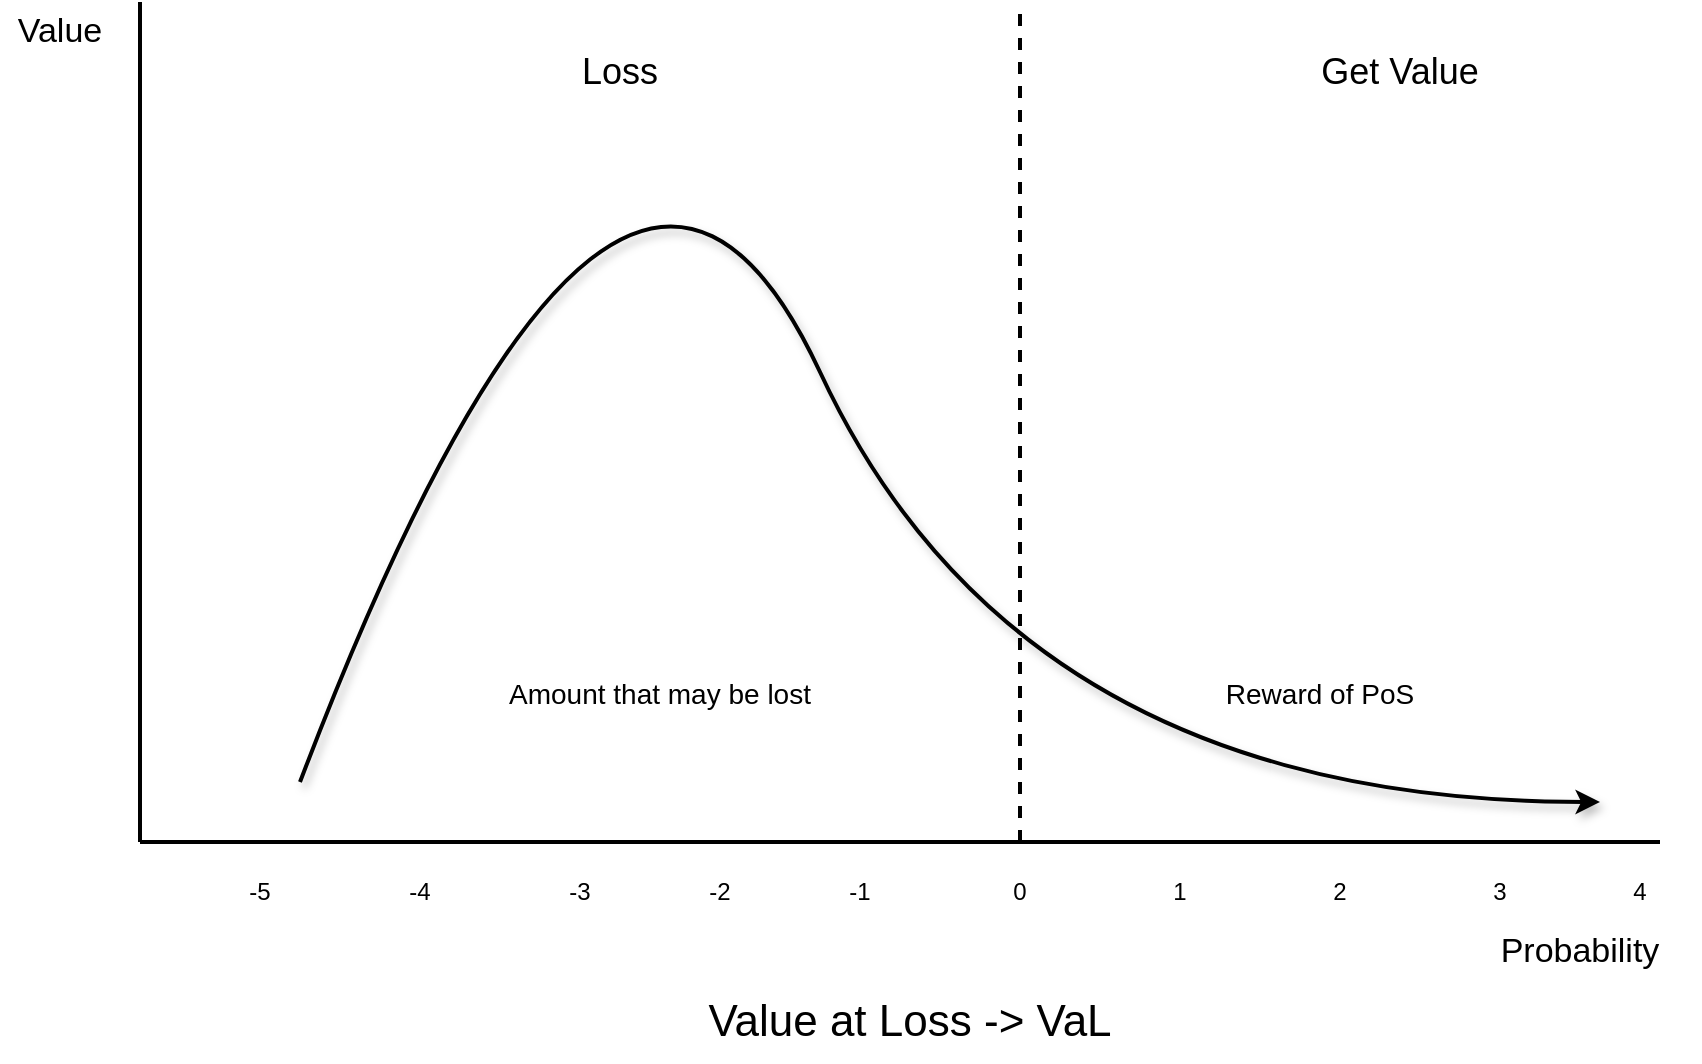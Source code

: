 <mxfile version="20.2.7" type="github">
  <diagram id="Sis4hmA3xrIMgg6QlpNs" name="Page-1">
    <mxGraphModel dx="1868" dy="659" grid="1" gridSize="10" guides="1" tooltips="1" connect="1" arrows="1" fold="1" page="1" pageScale="1" pageWidth="850" pageHeight="1100" math="0" shadow="0">
      <root>
        <mxCell id="0" />
        <mxCell id="1" parent="0" />
        <mxCell id="842N7nPz4yr5BajiFAhb-1" value="" style="endArrow=none;html=1;rounded=0;strokeWidth=2;" edge="1" parent="1">
          <mxGeometry width="50" height="50" relative="1" as="geometry">
            <mxPoint x="40" y="520" as="sourcePoint" />
            <mxPoint x="800" y="520" as="targetPoint" />
          </mxGeometry>
        </mxCell>
        <mxCell id="842N7nPz4yr5BajiFAhb-2" value="" style="curved=1;endArrow=classic;html=1;rounded=0;strokeWidth=2;shadow=1;sketch=0;" edge="1" parent="1">
          <mxGeometry width="50" height="50" relative="1" as="geometry">
            <mxPoint x="120" y="490" as="sourcePoint" />
            <mxPoint x="770" y="500" as="targetPoint" />
            <Array as="points">
              <mxPoint x="280" y="70" />
              <mxPoint x="480" y="500" />
            </Array>
          </mxGeometry>
        </mxCell>
        <mxCell id="842N7nPz4yr5BajiFAhb-4" value="" style="endArrow=none;dashed=1;html=1;rounded=0;strokeWidth=2;" edge="1" parent="1">
          <mxGeometry width="50" height="50" relative="1" as="geometry">
            <mxPoint x="480" y="520" as="sourcePoint" />
            <mxPoint x="480" y="100" as="targetPoint" />
          </mxGeometry>
        </mxCell>
        <mxCell id="842N7nPz4yr5BajiFAhb-6" value="0" style="text;html=1;strokeColor=none;fillColor=none;align=center;verticalAlign=middle;whiteSpace=wrap;rounded=0;" vertex="1" parent="1">
          <mxGeometry x="450" y="530" width="60" height="30" as="geometry" />
        </mxCell>
        <mxCell id="842N7nPz4yr5BajiFAhb-7" value="-1" style="text;html=1;strokeColor=none;fillColor=none;align=center;verticalAlign=middle;whiteSpace=wrap;rounded=0;" vertex="1" parent="1">
          <mxGeometry x="370" y="530" width="60" height="30" as="geometry" />
        </mxCell>
        <mxCell id="842N7nPz4yr5BajiFAhb-8" value="-2" style="text;html=1;strokeColor=none;fillColor=none;align=center;verticalAlign=middle;whiteSpace=wrap;rounded=0;" vertex="1" parent="1">
          <mxGeometry x="300" y="530" width="60" height="30" as="geometry" />
        </mxCell>
        <mxCell id="842N7nPz4yr5BajiFAhb-9" value="-3" style="text;html=1;strokeColor=none;fillColor=none;align=center;verticalAlign=middle;whiteSpace=wrap;rounded=0;" vertex="1" parent="1">
          <mxGeometry x="230" y="530" width="60" height="30" as="geometry" />
        </mxCell>
        <mxCell id="842N7nPz4yr5BajiFAhb-10" value="-4" style="text;html=1;strokeColor=none;fillColor=none;align=center;verticalAlign=middle;whiteSpace=wrap;rounded=0;" vertex="1" parent="1">
          <mxGeometry x="150" y="530" width="60" height="30" as="geometry" />
        </mxCell>
        <mxCell id="842N7nPz4yr5BajiFAhb-11" value="1" style="text;html=1;strokeColor=none;fillColor=none;align=center;verticalAlign=middle;whiteSpace=wrap;rounded=0;" vertex="1" parent="1">
          <mxGeometry x="530" y="530" width="60" height="30" as="geometry" />
        </mxCell>
        <mxCell id="842N7nPz4yr5BajiFAhb-12" value="2" style="text;html=1;strokeColor=none;fillColor=none;align=center;verticalAlign=middle;whiteSpace=wrap;rounded=0;" vertex="1" parent="1">
          <mxGeometry x="610" y="530" width="60" height="30" as="geometry" />
        </mxCell>
        <mxCell id="842N7nPz4yr5BajiFAhb-13" value="3" style="text;html=1;strokeColor=none;fillColor=none;align=center;verticalAlign=middle;whiteSpace=wrap;rounded=0;" vertex="1" parent="1">
          <mxGeometry x="690" y="530" width="60" height="30" as="geometry" />
        </mxCell>
        <mxCell id="842N7nPz4yr5BajiFAhb-14" value="-5" style="text;html=1;strokeColor=none;fillColor=none;align=center;verticalAlign=middle;whiteSpace=wrap;rounded=0;" vertex="1" parent="1">
          <mxGeometry x="70" y="530" width="60" height="30" as="geometry" />
        </mxCell>
        <mxCell id="842N7nPz4yr5BajiFAhb-15" value="4" style="text;html=1;strokeColor=none;fillColor=none;align=center;verticalAlign=middle;whiteSpace=wrap;rounded=0;" vertex="1" parent="1">
          <mxGeometry x="760" y="530" width="60" height="30" as="geometry" />
        </mxCell>
        <mxCell id="842N7nPz4yr5BajiFAhb-16" value="&lt;font style=&quot;font-size: 18px;&quot;&gt;Loss&lt;/font&gt;" style="text;html=1;strokeColor=none;fillColor=none;align=center;verticalAlign=middle;whiteSpace=wrap;rounded=0;" vertex="1" parent="1">
          <mxGeometry x="250" y="120" width="60" height="30" as="geometry" />
        </mxCell>
        <mxCell id="842N7nPz4yr5BajiFAhb-17" value="&lt;font style=&quot;font-size: 18px;&quot;&gt;Get Value&lt;/font&gt;" style="text;html=1;strokeColor=none;fillColor=none;align=center;verticalAlign=middle;whiteSpace=wrap;rounded=0;" vertex="1" parent="1">
          <mxGeometry x="620" y="120" width="100" height="30" as="geometry" />
        </mxCell>
        <mxCell id="842N7nPz4yr5BajiFAhb-19" value="&lt;span style=&quot;font-size: 14px;&quot;&gt;Amount that may be lost&lt;/span&gt;" style="text;html=1;strokeColor=none;fillColor=none;align=center;verticalAlign=middle;whiteSpace=wrap;rounded=0;fontSize=18;" vertex="1" parent="1">
          <mxGeometry x="220" y="440" width="160" height="10" as="geometry" />
        </mxCell>
        <mxCell id="842N7nPz4yr5BajiFAhb-20" value="&lt;span style=&quot;font-size: 14px;&quot;&gt;Reward of PoS&lt;/span&gt;" style="text;html=1;strokeColor=none;fillColor=none;align=center;verticalAlign=middle;whiteSpace=wrap;rounded=0;fontSize=18;" vertex="1" parent="1">
          <mxGeometry x="580" y="440" width="100" height="10" as="geometry" />
        </mxCell>
        <mxCell id="842N7nPz4yr5BajiFAhb-22" value="&lt;font style=&quot;font-size: 22px;&quot;&gt;Value at Loss -&amp;gt; VaL&lt;/font&gt;" style="text;html=1;strokeColor=none;fillColor=none;align=center;verticalAlign=middle;whiteSpace=wrap;rounded=0;" vertex="1" parent="1">
          <mxGeometry x="304" y="590" width="242" height="40" as="geometry" />
        </mxCell>
        <mxCell id="842N7nPz4yr5BajiFAhb-23" value="" style="endArrow=none;html=1;rounded=0;shadow=0;sketch=0;fontSize=14;strokeWidth=2;" edge="1" parent="1">
          <mxGeometry width="50" height="50" relative="1" as="geometry">
            <mxPoint x="40" y="520" as="sourcePoint" />
            <mxPoint x="40" y="100" as="targetPoint" />
          </mxGeometry>
        </mxCell>
        <mxCell id="842N7nPz4yr5BajiFAhb-26" value="Probability" style="text;html=1;strokeColor=none;fillColor=none;align=center;verticalAlign=middle;whiteSpace=wrap;rounded=0;fontSize=17;" vertex="1" parent="1">
          <mxGeometry x="730" y="560" width="60" height="30" as="geometry" />
        </mxCell>
        <mxCell id="842N7nPz4yr5BajiFAhb-27" value="Value" style="text;html=1;strokeColor=none;fillColor=none;align=center;verticalAlign=middle;whiteSpace=wrap;rounded=0;fontSize=17;" vertex="1" parent="1">
          <mxGeometry x="-30" y="100" width="60" height="30" as="geometry" />
        </mxCell>
      </root>
    </mxGraphModel>
  </diagram>
</mxfile>
